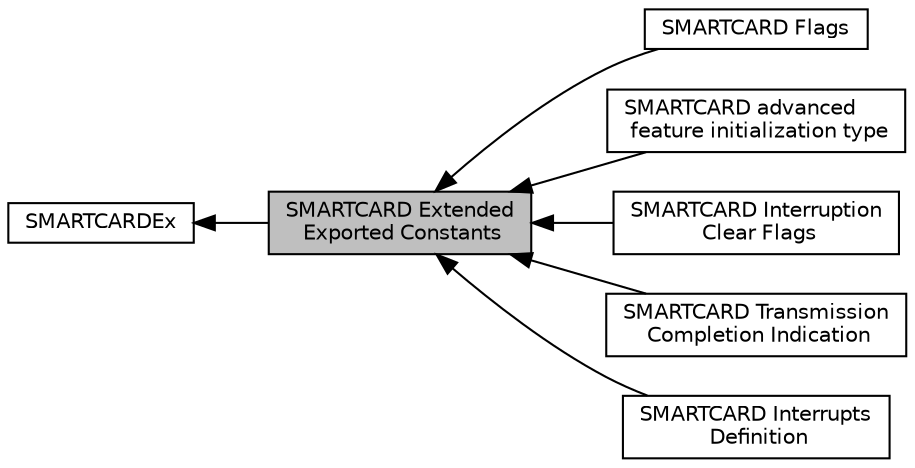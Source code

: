 digraph "SMARTCARD Extended Exported Constants"
{
  edge [fontname="Helvetica",fontsize="10",labelfontname="Helvetica",labelfontsize="10"];
  node [fontname="Helvetica",fontsize="10",shape=record];
  rankdir=LR;
  Node0 [label="SMARTCARD Extended\l Exported Constants",height=0.2,width=0.4,color="black", fillcolor="grey75", style="filled", fontcolor="black"];
  Node4 [label="SMARTCARD Flags",height=0.2,width=0.4,color="black", fillcolor="white", style="filled",URL="$group___s_m_a_r_t_c_a_r_d_ex___flags.html",tooltip="   Elements values convention: 0xXXXX  "];
  Node3 [label="SMARTCARD advanced\l feature initialization type",height=0.2,width=0.4,color="black", fillcolor="white", style="filled",URL="$group___s_m_a_r_t_c_a_r_d_ex___advanced___features___initialization___type.html"];
  Node6 [label="SMARTCARD Interruption\l Clear Flags",height=0.2,width=0.4,color="black", fillcolor="white", style="filled",URL="$group___s_m_a_r_t_c_a_r_d_ex___i_t___c_l_e_a_r___flags.html"];
  Node1 [label="SMARTCARDEx",height=0.2,width=0.4,color="black", fillcolor="white", style="filled",URL="$group___s_m_a_r_t_c_a_r_d_ex.html",tooltip="SMARTCARD Extended HAL module driver. "];
  Node2 [label="SMARTCARD Transmission\l Completion Indication",height=0.2,width=0.4,color="black", fillcolor="white", style="filled",URL="$group___s_m_a_r_t_c_a_r_d_ex___transmission___completion___indication.html"];
  Node5 [label="SMARTCARD Interrupts\l Definition",height=0.2,width=0.4,color="black", fillcolor="white", style="filled",URL="$group___s_m_a_r_t_c_a_r_d_ex___interrupt__definition.html",tooltip="   Elements values convention: 000ZZZZZ0XXYYYYYb  "];
  Node1->Node0 [shape=plaintext, dir="back", style="solid"];
  Node0->Node2 [shape=plaintext, dir="back", style="solid"];
  Node0->Node3 [shape=plaintext, dir="back", style="solid"];
  Node0->Node4 [shape=plaintext, dir="back", style="solid"];
  Node0->Node5 [shape=plaintext, dir="back", style="solid"];
  Node0->Node6 [shape=plaintext, dir="back", style="solid"];
}
